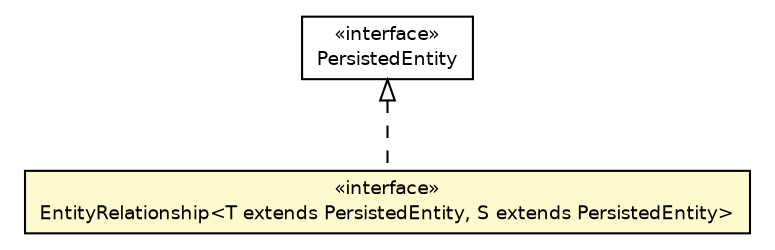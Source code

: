 #!/usr/local/bin/dot
#
# Class diagram 
# Generated by UMLGraph version R5_6 (http://www.umlgraph.org/)
#

digraph G {
	edge [fontname="Helvetica",fontsize=10,labelfontname="Helvetica",labelfontsize=10];
	node [fontname="Helvetica",fontsize=10,shape=plaintext];
	nodesep=0.25;
	ranksep=0.5;
	// net.ljcomputing.entity.EntityRelationship<T extends net.ljcomputing.entity.PersistedEntity, S extends net.ljcomputing.entity.PersistedEntity>
	c69 [label=<<table title="net.ljcomputing.entity.EntityRelationship" border="0" cellborder="1" cellspacing="0" cellpadding="2" port="p" bgcolor="lemonChiffon" href="./EntityRelationship.html">
		<tr><td><table border="0" cellspacing="0" cellpadding="1">
<tr><td align="center" balign="center"> &#171;interface&#187; </td></tr>
<tr><td align="center" balign="center"> EntityRelationship&lt;T extends PersistedEntity, S extends PersistedEntity&gt; </td></tr>
		</table></td></tr>
		</table>>, URL="./EntityRelationship.html", fontname="Helvetica", fontcolor="black", fontsize=9.0];
	// net.ljcomputing.entity.PersistedEntity
	c71 [label=<<table title="net.ljcomputing.entity.PersistedEntity" border="0" cellborder="1" cellspacing="0" cellpadding="2" port="p" href="./PersistedEntity.html">
		<tr><td><table border="0" cellspacing="0" cellpadding="1">
<tr><td align="center" balign="center"> &#171;interface&#187; </td></tr>
<tr><td align="center" balign="center"> PersistedEntity </td></tr>
		</table></td></tr>
		</table>>, URL="./PersistedEntity.html", fontname="Helvetica", fontcolor="black", fontsize=9.0];
	//net.ljcomputing.entity.EntityRelationship<T extends net.ljcomputing.entity.PersistedEntity, S extends net.ljcomputing.entity.PersistedEntity> implements net.ljcomputing.entity.PersistedEntity
	c71:p -> c69:p [dir=back,arrowtail=empty,style=dashed];
}

